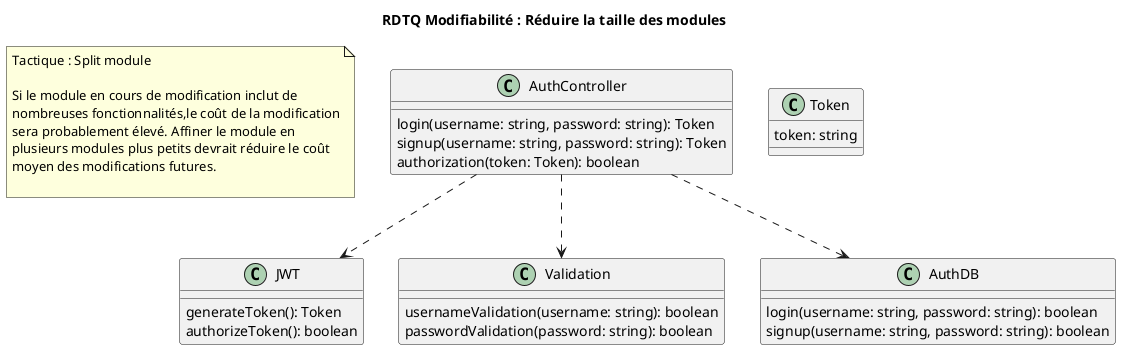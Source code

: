 @startuml
title RDTQ Modifiabilité : Réduire la taille des modules


note as n
Tactique : Split module

Si le module en cours de modification inclut de
nombreuses fonctionnalités,le coût de la modification
sera probablement élevé. Affiner le module en
plusieurs modules plus petits devrait réduire le coût
moyen des modifications futures.

end note

class AuthController {
login(username: string, password: string): Token
signup(username: string, password: string): Token
authorization(token: Token): boolean
}

class JWT {
generateToken(): Token
authorizeToken(): boolean
}

class Validation {
usernameValidation(username: string): boolean
passwordValidation(password: string): boolean
}

class AuthDB {
login(username: string, password: string): boolean
signup(username: string, password: string): boolean
}

class Token {
token: string
}

AuthController ..> JWT
AuthController ..> Validation
AuthController ..>AuthDB


@enduml


skinparam linetype ortho
skinparam nodesep 100
skinparam ranksep 100
left to right direction


component :AuthController {
portout login as al
portout signup as as
portout verify as av

}

component :JWT {
portin generateToken
portin verifyToken
}

component ":UsernameAndPasswordValidation" as val {

}

as --> generateToken
al --> generateToken
av --> verifyToken
as --> val
al --> val

database "MongoDB" {
    component :AuthDB {
    portin login as da
    portin signup as ds

    component ":User" as us
    }

    da --> us
    ds --> us
}

al --> da
as --> ds



@enduml
